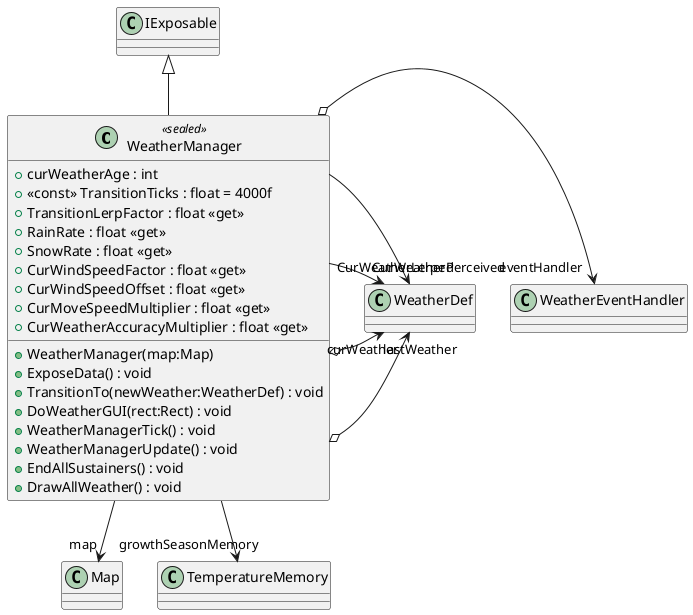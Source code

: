 @startuml
class WeatherManager <<sealed>> {
    + curWeatherAge : int
    + <<const>> TransitionTicks : float = 4000f
    + TransitionLerpFactor : float <<get>>
    + RainRate : float <<get>>
    + SnowRate : float <<get>>
    + CurWindSpeedFactor : float <<get>>
    + CurWindSpeedOffset : float <<get>>
    + CurMoveSpeedMultiplier : float <<get>>
    + CurWeatherAccuracyMultiplier : float <<get>>
    + WeatherManager(map:Map)
    + ExposeData() : void
    + TransitionTo(newWeather:WeatherDef) : void
    + DoWeatherGUI(rect:Rect) : void
    + WeatherManagerTick() : void
    + WeatherManagerUpdate() : void
    + EndAllSustainers() : void
    + DrawAllWeather() : void
}
IExposable <|-- WeatherManager
WeatherManager --> "map" Map
WeatherManager o-> "eventHandler" WeatherEventHandler
WeatherManager o-> "curWeather" WeatherDef
WeatherManager o-> "lastWeather" WeatherDef
WeatherManager --> "growthSeasonMemory" TemperatureMemory
WeatherManager --> "CurWeatherPerceived" WeatherDef
WeatherManager --> "CurWeatherLerped" WeatherDef
@enduml
